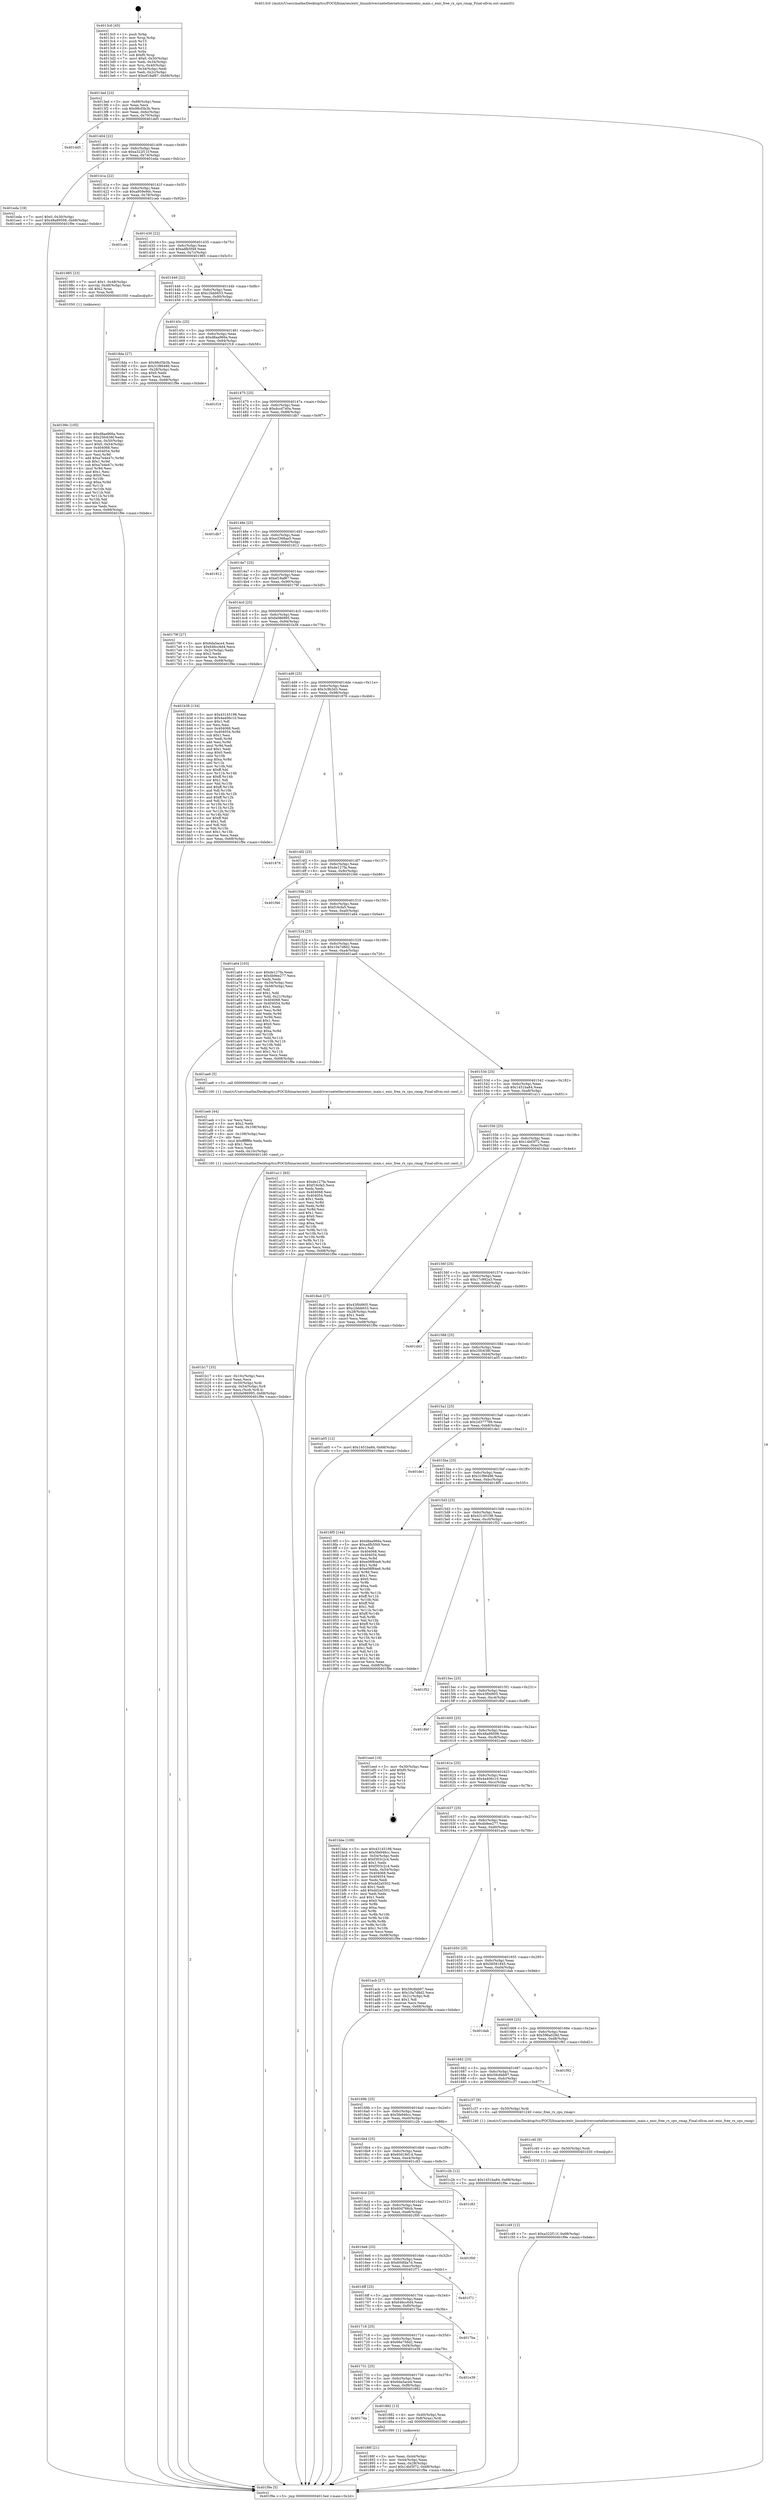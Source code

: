 digraph "0x4013c0" {
  label = "0x4013c0 (/mnt/c/Users/mathe/Desktop/tcc/POCII/binaries/extr_linuxdriversnetethernetciscoenicenic_main.c_enic_free_rx_cpu_rmap_Final-ollvm.out::main(0))"
  labelloc = "t"
  node[shape=record]

  Entry [label="",width=0.3,height=0.3,shape=circle,fillcolor=black,style=filled]
  "0x4013ed" [label="{
     0x4013ed [23]\l
     | [instrs]\l
     &nbsp;&nbsp;0x4013ed \<+3\>: mov -0x68(%rbp),%eax\l
     &nbsp;&nbsp;0x4013f0 \<+2\>: mov %eax,%ecx\l
     &nbsp;&nbsp;0x4013f2 \<+6\>: sub $0x98cf3b3b,%ecx\l
     &nbsp;&nbsp;0x4013f8 \<+3\>: mov %eax,-0x6c(%rbp)\l
     &nbsp;&nbsp;0x4013fb \<+3\>: mov %ecx,-0x70(%rbp)\l
     &nbsp;&nbsp;0x4013fe \<+6\>: je 0000000000401dd5 \<main+0xa15\>\l
  }"]
  "0x401dd5" [label="{
     0x401dd5\l
  }", style=dashed]
  "0x401404" [label="{
     0x401404 [22]\l
     | [instrs]\l
     &nbsp;&nbsp;0x401404 \<+5\>: jmp 0000000000401409 \<main+0x49\>\l
     &nbsp;&nbsp;0x401409 \<+3\>: mov -0x6c(%rbp),%eax\l
     &nbsp;&nbsp;0x40140c \<+5\>: sub $0xa322f11f,%eax\l
     &nbsp;&nbsp;0x401411 \<+3\>: mov %eax,-0x74(%rbp)\l
     &nbsp;&nbsp;0x401414 \<+6\>: je 0000000000401eda \<main+0xb1a\>\l
  }"]
  Exit [label="",width=0.3,height=0.3,shape=circle,fillcolor=black,style=filled,peripheries=2]
  "0x401eda" [label="{
     0x401eda [19]\l
     | [instrs]\l
     &nbsp;&nbsp;0x401eda \<+7\>: movl $0x0,-0x30(%rbp)\l
     &nbsp;&nbsp;0x401ee1 \<+7\>: movl $0x48a89598,-0x68(%rbp)\l
     &nbsp;&nbsp;0x401ee8 \<+5\>: jmp 0000000000401f9e \<main+0xbde\>\l
  }"]
  "0x40141a" [label="{
     0x40141a [22]\l
     | [instrs]\l
     &nbsp;&nbsp;0x40141a \<+5\>: jmp 000000000040141f \<main+0x5f\>\l
     &nbsp;&nbsp;0x40141f \<+3\>: mov -0x6c(%rbp),%eax\l
     &nbsp;&nbsp;0x401422 \<+5\>: sub $0xa959e9dc,%eax\l
     &nbsp;&nbsp;0x401427 \<+3\>: mov %eax,-0x78(%rbp)\l
     &nbsp;&nbsp;0x40142a \<+6\>: je 0000000000401ceb \<main+0x92b\>\l
  }"]
  "0x401c49" [label="{
     0x401c49 [12]\l
     | [instrs]\l
     &nbsp;&nbsp;0x401c49 \<+7\>: movl $0xa322f11f,-0x68(%rbp)\l
     &nbsp;&nbsp;0x401c50 \<+5\>: jmp 0000000000401f9e \<main+0xbde\>\l
  }"]
  "0x401ceb" [label="{
     0x401ceb\l
  }", style=dashed]
  "0x401430" [label="{
     0x401430 [22]\l
     | [instrs]\l
     &nbsp;&nbsp;0x401430 \<+5\>: jmp 0000000000401435 \<main+0x75\>\l
     &nbsp;&nbsp;0x401435 \<+3\>: mov -0x6c(%rbp),%eax\l
     &nbsp;&nbsp;0x401438 \<+5\>: sub $0xadfb5f49,%eax\l
     &nbsp;&nbsp;0x40143d \<+3\>: mov %eax,-0x7c(%rbp)\l
     &nbsp;&nbsp;0x401440 \<+6\>: je 0000000000401985 \<main+0x5c5\>\l
  }"]
  "0x401c40" [label="{
     0x401c40 [9]\l
     | [instrs]\l
     &nbsp;&nbsp;0x401c40 \<+4\>: mov -0x50(%rbp),%rdi\l
     &nbsp;&nbsp;0x401c44 \<+5\>: call 0000000000401030 \<free@plt\>\l
     | [calls]\l
     &nbsp;&nbsp;0x401030 \{1\} (unknown)\l
  }"]
  "0x401985" [label="{
     0x401985 [23]\l
     | [instrs]\l
     &nbsp;&nbsp;0x401985 \<+7\>: movl $0x1,-0x48(%rbp)\l
     &nbsp;&nbsp;0x40198c \<+4\>: movslq -0x48(%rbp),%rax\l
     &nbsp;&nbsp;0x401990 \<+4\>: shl $0x2,%rax\l
     &nbsp;&nbsp;0x401994 \<+3\>: mov %rax,%rdi\l
     &nbsp;&nbsp;0x401997 \<+5\>: call 0000000000401050 \<malloc@plt\>\l
     | [calls]\l
     &nbsp;&nbsp;0x401050 \{1\} (unknown)\l
  }"]
  "0x401446" [label="{
     0x401446 [22]\l
     | [instrs]\l
     &nbsp;&nbsp;0x401446 \<+5\>: jmp 000000000040144b \<main+0x8b\>\l
     &nbsp;&nbsp;0x40144b \<+3\>: mov -0x6c(%rbp),%eax\l
     &nbsp;&nbsp;0x40144e \<+5\>: sub $0xc2bbb653,%eax\l
     &nbsp;&nbsp;0x401453 \<+3\>: mov %eax,-0x80(%rbp)\l
     &nbsp;&nbsp;0x401456 \<+6\>: je 00000000004018da \<main+0x51a\>\l
  }"]
  "0x401b17" [label="{
     0x401b17 [33]\l
     | [instrs]\l
     &nbsp;&nbsp;0x401b17 \<+6\>: mov -0x10c(%rbp),%ecx\l
     &nbsp;&nbsp;0x401b1d \<+3\>: imul %eax,%ecx\l
     &nbsp;&nbsp;0x401b20 \<+4\>: mov -0x50(%rbp),%rdi\l
     &nbsp;&nbsp;0x401b24 \<+4\>: movslq -0x54(%rbp),%r8\l
     &nbsp;&nbsp;0x401b28 \<+4\>: mov %ecx,(%rdi,%r8,4)\l
     &nbsp;&nbsp;0x401b2c \<+7\>: movl $0xfa086995,-0x68(%rbp)\l
     &nbsp;&nbsp;0x401b33 \<+5\>: jmp 0000000000401f9e \<main+0xbde\>\l
  }"]
  "0x4018da" [label="{
     0x4018da [27]\l
     | [instrs]\l
     &nbsp;&nbsp;0x4018da \<+5\>: mov $0x98cf3b3b,%eax\l
     &nbsp;&nbsp;0x4018df \<+5\>: mov $0x31f86486,%ecx\l
     &nbsp;&nbsp;0x4018e4 \<+3\>: mov -0x28(%rbp),%edx\l
     &nbsp;&nbsp;0x4018e7 \<+3\>: cmp $0x0,%edx\l
     &nbsp;&nbsp;0x4018ea \<+3\>: cmove %ecx,%eax\l
     &nbsp;&nbsp;0x4018ed \<+3\>: mov %eax,-0x68(%rbp)\l
     &nbsp;&nbsp;0x4018f0 \<+5\>: jmp 0000000000401f9e \<main+0xbde\>\l
  }"]
  "0x40145c" [label="{
     0x40145c [25]\l
     | [instrs]\l
     &nbsp;&nbsp;0x40145c \<+5\>: jmp 0000000000401461 \<main+0xa1\>\l
     &nbsp;&nbsp;0x401461 \<+3\>: mov -0x6c(%rbp),%eax\l
     &nbsp;&nbsp;0x401464 \<+5\>: sub $0xd8aa966a,%eax\l
     &nbsp;&nbsp;0x401469 \<+6\>: mov %eax,-0x84(%rbp)\l
     &nbsp;&nbsp;0x40146f \<+6\>: je 0000000000401f18 \<main+0xb58\>\l
  }"]
  "0x401aeb" [label="{
     0x401aeb [44]\l
     | [instrs]\l
     &nbsp;&nbsp;0x401aeb \<+2\>: xor %ecx,%ecx\l
     &nbsp;&nbsp;0x401aed \<+5\>: mov $0x2,%edx\l
     &nbsp;&nbsp;0x401af2 \<+6\>: mov %edx,-0x108(%rbp)\l
     &nbsp;&nbsp;0x401af8 \<+1\>: cltd\l
     &nbsp;&nbsp;0x401af9 \<+6\>: mov -0x108(%rbp),%esi\l
     &nbsp;&nbsp;0x401aff \<+2\>: idiv %esi\l
     &nbsp;&nbsp;0x401b01 \<+6\>: imul $0xfffffffe,%edx,%edx\l
     &nbsp;&nbsp;0x401b07 \<+3\>: sub $0x1,%ecx\l
     &nbsp;&nbsp;0x401b0a \<+2\>: sub %ecx,%edx\l
     &nbsp;&nbsp;0x401b0c \<+6\>: mov %edx,-0x10c(%rbp)\l
     &nbsp;&nbsp;0x401b12 \<+5\>: call 0000000000401160 \<next_i\>\l
     | [calls]\l
     &nbsp;&nbsp;0x401160 \{1\} (/mnt/c/Users/mathe/Desktop/tcc/POCII/binaries/extr_linuxdriversnetethernetciscoenicenic_main.c_enic_free_rx_cpu_rmap_Final-ollvm.out::next_i)\l
  }"]
  "0x401f18" [label="{
     0x401f18\l
  }", style=dashed]
  "0x401475" [label="{
     0x401475 [25]\l
     | [instrs]\l
     &nbsp;&nbsp;0x401475 \<+5\>: jmp 000000000040147a \<main+0xba\>\l
     &nbsp;&nbsp;0x40147a \<+3\>: mov -0x6c(%rbp),%eax\l
     &nbsp;&nbsp;0x40147d \<+5\>: sub $0xdccd740a,%eax\l
     &nbsp;&nbsp;0x401482 \<+6\>: mov %eax,-0x88(%rbp)\l
     &nbsp;&nbsp;0x401488 \<+6\>: je 0000000000401db7 \<main+0x9f7\>\l
  }"]
  "0x40199c" [label="{
     0x40199c [105]\l
     | [instrs]\l
     &nbsp;&nbsp;0x40199c \<+5\>: mov $0xd8aa966a,%ecx\l
     &nbsp;&nbsp;0x4019a1 \<+5\>: mov $0x25fc638f,%edx\l
     &nbsp;&nbsp;0x4019a6 \<+4\>: mov %rax,-0x50(%rbp)\l
     &nbsp;&nbsp;0x4019aa \<+7\>: movl $0x0,-0x54(%rbp)\l
     &nbsp;&nbsp;0x4019b1 \<+7\>: mov 0x404068,%esi\l
     &nbsp;&nbsp;0x4019b8 \<+8\>: mov 0x404054,%r8d\l
     &nbsp;&nbsp;0x4019c0 \<+3\>: mov %esi,%r9d\l
     &nbsp;&nbsp;0x4019c3 \<+7\>: add $0xa7e4e47c,%r9d\l
     &nbsp;&nbsp;0x4019ca \<+4\>: sub $0x1,%r9d\l
     &nbsp;&nbsp;0x4019ce \<+7\>: sub $0xa7e4e47c,%r9d\l
     &nbsp;&nbsp;0x4019d5 \<+4\>: imul %r9d,%esi\l
     &nbsp;&nbsp;0x4019d9 \<+3\>: and $0x1,%esi\l
     &nbsp;&nbsp;0x4019dc \<+3\>: cmp $0x0,%esi\l
     &nbsp;&nbsp;0x4019df \<+4\>: sete %r10b\l
     &nbsp;&nbsp;0x4019e3 \<+4\>: cmp $0xa,%r8d\l
     &nbsp;&nbsp;0x4019e7 \<+4\>: setl %r11b\l
     &nbsp;&nbsp;0x4019eb \<+3\>: mov %r10b,%bl\l
     &nbsp;&nbsp;0x4019ee \<+3\>: and %r11b,%bl\l
     &nbsp;&nbsp;0x4019f1 \<+3\>: xor %r11b,%r10b\l
     &nbsp;&nbsp;0x4019f4 \<+3\>: or %r10b,%bl\l
     &nbsp;&nbsp;0x4019f7 \<+3\>: test $0x1,%bl\l
     &nbsp;&nbsp;0x4019fa \<+3\>: cmovne %edx,%ecx\l
     &nbsp;&nbsp;0x4019fd \<+3\>: mov %ecx,-0x68(%rbp)\l
     &nbsp;&nbsp;0x401a00 \<+5\>: jmp 0000000000401f9e \<main+0xbde\>\l
  }"]
  "0x401db7" [label="{
     0x401db7\l
  }", style=dashed]
  "0x40148e" [label="{
     0x40148e [25]\l
     | [instrs]\l
     &nbsp;&nbsp;0x40148e \<+5\>: jmp 0000000000401493 \<main+0xd3\>\l
     &nbsp;&nbsp;0x401493 \<+3\>: mov -0x6c(%rbp),%eax\l
     &nbsp;&nbsp;0x401496 \<+5\>: sub $0xe3368ae5,%eax\l
     &nbsp;&nbsp;0x40149b \<+6\>: mov %eax,-0x8c(%rbp)\l
     &nbsp;&nbsp;0x4014a1 \<+6\>: je 0000000000401812 \<main+0x452\>\l
  }"]
  "0x40188f" [label="{
     0x40188f [21]\l
     | [instrs]\l
     &nbsp;&nbsp;0x40188f \<+3\>: mov %eax,-0x44(%rbp)\l
     &nbsp;&nbsp;0x401892 \<+3\>: mov -0x44(%rbp),%eax\l
     &nbsp;&nbsp;0x401895 \<+3\>: mov %eax,-0x28(%rbp)\l
     &nbsp;&nbsp;0x401898 \<+7\>: movl $0x14bf3f72,-0x68(%rbp)\l
     &nbsp;&nbsp;0x40189f \<+5\>: jmp 0000000000401f9e \<main+0xbde\>\l
  }"]
  "0x401812" [label="{
     0x401812\l
  }", style=dashed]
  "0x4014a7" [label="{
     0x4014a7 [25]\l
     | [instrs]\l
     &nbsp;&nbsp;0x4014a7 \<+5\>: jmp 00000000004014ac \<main+0xec\>\l
     &nbsp;&nbsp;0x4014ac \<+3\>: mov -0x6c(%rbp),%eax\l
     &nbsp;&nbsp;0x4014af \<+5\>: sub $0xef18af87,%eax\l
     &nbsp;&nbsp;0x4014b4 \<+6\>: mov %eax,-0x90(%rbp)\l
     &nbsp;&nbsp;0x4014ba \<+6\>: je 000000000040179f \<main+0x3df\>\l
  }"]
  "0x40174a" [label="{
     0x40174a\l
  }", style=dashed]
  "0x40179f" [label="{
     0x40179f [27]\l
     | [instrs]\l
     &nbsp;&nbsp;0x40179f \<+5\>: mov $0x6da5ace4,%eax\l
     &nbsp;&nbsp;0x4017a4 \<+5\>: mov $0x646cc6d4,%ecx\l
     &nbsp;&nbsp;0x4017a9 \<+3\>: mov -0x2c(%rbp),%edx\l
     &nbsp;&nbsp;0x4017ac \<+3\>: cmp $0x2,%edx\l
     &nbsp;&nbsp;0x4017af \<+3\>: cmovne %ecx,%eax\l
     &nbsp;&nbsp;0x4017b2 \<+3\>: mov %eax,-0x68(%rbp)\l
     &nbsp;&nbsp;0x4017b5 \<+5\>: jmp 0000000000401f9e \<main+0xbde\>\l
  }"]
  "0x4014c0" [label="{
     0x4014c0 [25]\l
     | [instrs]\l
     &nbsp;&nbsp;0x4014c0 \<+5\>: jmp 00000000004014c5 \<main+0x105\>\l
     &nbsp;&nbsp;0x4014c5 \<+3\>: mov -0x6c(%rbp),%eax\l
     &nbsp;&nbsp;0x4014c8 \<+5\>: sub $0xfa086995,%eax\l
     &nbsp;&nbsp;0x4014cd \<+6\>: mov %eax,-0x94(%rbp)\l
     &nbsp;&nbsp;0x4014d3 \<+6\>: je 0000000000401b38 \<main+0x778\>\l
  }"]
  "0x401f9e" [label="{
     0x401f9e [5]\l
     | [instrs]\l
     &nbsp;&nbsp;0x401f9e \<+5\>: jmp 00000000004013ed \<main+0x2d\>\l
  }"]
  "0x4013c0" [label="{
     0x4013c0 [45]\l
     | [instrs]\l
     &nbsp;&nbsp;0x4013c0 \<+1\>: push %rbp\l
     &nbsp;&nbsp;0x4013c1 \<+3\>: mov %rsp,%rbp\l
     &nbsp;&nbsp;0x4013c4 \<+2\>: push %r15\l
     &nbsp;&nbsp;0x4013c6 \<+2\>: push %r14\l
     &nbsp;&nbsp;0x4013c8 \<+2\>: push %r12\l
     &nbsp;&nbsp;0x4013ca \<+1\>: push %rbx\l
     &nbsp;&nbsp;0x4013cb \<+7\>: sub $0xf0,%rsp\l
     &nbsp;&nbsp;0x4013d2 \<+7\>: movl $0x0,-0x30(%rbp)\l
     &nbsp;&nbsp;0x4013d9 \<+3\>: mov %edi,-0x34(%rbp)\l
     &nbsp;&nbsp;0x4013dc \<+4\>: mov %rsi,-0x40(%rbp)\l
     &nbsp;&nbsp;0x4013e0 \<+3\>: mov -0x34(%rbp),%edi\l
     &nbsp;&nbsp;0x4013e3 \<+3\>: mov %edi,-0x2c(%rbp)\l
     &nbsp;&nbsp;0x4013e6 \<+7\>: movl $0xef18af87,-0x68(%rbp)\l
  }"]
  "0x401882" [label="{
     0x401882 [13]\l
     | [instrs]\l
     &nbsp;&nbsp;0x401882 \<+4\>: mov -0x40(%rbp),%rax\l
     &nbsp;&nbsp;0x401886 \<+4\>: mov 0x8(%rax),%rdi\l
     &nbsp;&nbsp;0x40188a \<+5\>: call 0000000000401060 \<atoi@plt\>\l
     | [calls]\l
     &nbsp;&nbsp;0x401060 \{1\} (unknown)\l
  }"]
  "0x401b38" [label="{
     0x401b38 [134]\l
     | [instrs]\l
     &nbsp;&nbsp;0x401b38 \<+5\>: mov $0x43145198,%eax\l
     &nbsp;&nbsp;0x401b3d \<+5\>: mov $0x4a406c10,%ecx\l
     &nbsp;&nbsp;0x401b42 \<+2\>: mov $0x1,%dl\l
     &nbsp;&nbsp;0x401b44 \<+2\>: xor %esi,%esi\l
     &nbsp;&nbsp;0x401b46 \<+7\>: mov 0x404068,%edi\l
     &nbsp;&nbsp;0x401b4d \<+8\>: mov 0x404054,%r8d\l
     &nbsp;&nbsp;0x401b55 \<+3\>: sub $0x1,%esi\l
     &nbsp;&nbsp;0x401b58 \<+3\>: mov %edi,%r9d\l
     &nbsp;&nbsp;0x401b5b \<+3\>: add %esi,%r9d\l
     &nbsp;&nbsp;0x401b5e \<+4\>: imul %r9d,%edi\l
     &nbsp;&nbsp;0x401b62 \<+3\>: and $0x1,%edi\l
     &nbsp;&nbsp;0x401b65 \<+3\>: cmp $0x0,%edi\l
     &nbsp;&nbsp;0x401b68 \<+4\>: sete %r10b\l
     &nbsp;&nbsp;0x401b6c \<+4\>: cmp $0xa,%r8d\l
     &nbsp;&nbsp;0x401b70 \<+4\>: setl %r11b\l
     &nbsp;&nbsp;0x401b74 \<+3\>: mov %r10b,%bl\l
     &nbsp;&nbsp;0x401b77 \<+3\>: xor $0xff,%bl\l
     &nbsp;&nbsp;0x401b7a \<+3\>: mov %r11b,%r14b\l
     &nbsp;&nbsp;0x401b7d \<+4\>: xor $0xff,%r14b\l
     &nbsp;&nbsp;0x401b81 \<+3\>: xor $0x1,%dl\l
     &nbsp;&nbsp;0x401b84 \<+3\>: mov %bl,%r15b\l
     &nbsp;&nbsp;0x401b87 \<+4\>: and $0xff,%r15b\l
     &nbsp;&nbsp;0x401b8b \<+3\>: and %dl,%r10b\l
     &nbsp;&nbsp;0x401b8e \<+3\>: mov %r14b,%r12b\l
     &nbsp;&nbsp;0x401b91 \<+4\>: and $0xff,%r12b\l
     &nbsp;&nbsp;0x401b95 \<+3\>: and %dl,%r11b\l
     &nbsp;&nbsp;0x401b98 \<+3\>: or %r10b,%r15b\l
     &nbsp;&nbsp;0x401b9b \<+3\>: or %r11b,%r12b\l
     &nbsp;&nbsp;0x401b9e \<+3\>: xor %r12b,%r15b\l
     &nbsp;&nbsp;0x401ba1 \<+3\>: or %r14b,%bl\l
     &nbsp;&nbsp;0x401ba4 \<+3\>: xor $0xff,%bl\l
     &nbsp;&nbsp;0x401ba7 \<+3\>: or $0x1,%dl\l
     &nbsp;&nbsp;0x401baa \<+2\>: and %dl,%bl\l
     &nbsp;&nbsp;0x401bac \<+3\>: or %bl,%r15b\l
     &nbsp;&nbsp;0x401baf \<+4\>: test $0x1,%r15b\l
     &nbsp;&nbsp;0x401bb3 \<+3\>: cmovne %ecx,%eax\l
     &nbsp;&nbsp;0x401bb6 \<+3\>: mov %eax,-0x68(%rbp)\l
     &nbsp;&nbsp;0x401bb9 \<+5\>: jmp 0000000000401f9e \<main+0xbde\>\l
  }"]
  "0x4014d9" [label="{
     0x4014d9 [25]\l
     | [instrs]\l
     &nbsp;&nbsp;0x4014d9 \<+5\>: jmp 00000000004014de \<main+0x11e\>\l
     &nbsp;&nbsp;0x4014de \<+3\>: mov -0x6c(%rbp),%eax\l
     &nbsp;&nbsp;0x4014e1 \<+5\>: sub $0x3c9b3d3,%eax\l
     &nbsp;&nbsp;0x4014e6 \<+6\>: mov %eax,-0x98(%rbp)\l
     &nbsp;&nbsp;0x4014ec \<+6\>: je 0000000000401876 \<main+0x4b6\>\l
  }"]
  "0x401731" [label="{
     0x401731 [25]\l
     | [instrs]\l
     &nbsp;&nbsp;0x401731 \<+5\>: jmp 0000000000401736 \<main+0x376\>\l
     &nbsp;&nbsp;0x401736 \<+3\>: mov -0x6c(%rbp),%eax\l
     &nbsp;&nbsp;0x401739 \<+5\>: sub $0x6da5ace4,%eax\l
     &nbsp;&nbsp;0x40173e \<+6\>: mov %eax,-0xf8(%rbp)\l
     &nbsp;&nbsp;0x401744 \<+6\>: je 0000000000401882 \<main+0x4c2\>\l
  }"]
  "0x401876" [label="{
     0x401876\l
  }", style=dashed]
  "0x4014f2" [label="{
     0x4014f2 [25]\l
     | [instrs]\l
     &nbsp;&nbsp;0x4014f2 \<+5\>: jmp 00000000004014f7 \<main+0x137\>\l
     &nbsp;&nbsp;0x4014f7 \<+3\>: mov -0x6c(%rbp),%eax\l
     &nbsp;&nbsp;0x4014fa \<+5\>: sub $0xde127fa,%eax\l
     &nbsp;&nbsp;0x4014ff \<+6\>: mov %eax,-0x9c(%rbp)\l
     &nbsp;&nbsp;0x401505 \<+6\>: je 0000000000401f46 \<main+0xb86\>\l
  }"]
  "0x401e39" [label="{
     0x401e39\l
  }", style=dashed]
  "0x401f46" [label="{
     0x401f46\l
  }", style=dashed]
  "0x40150b" [label="{
     0x40150b [25]\l
     | [instrs]\l
     &nbsp;&nbsp;0x40150b \<+5\>: jmp 0000000000401510 \<main+0x150\>\l
     &nbsp;&nbsp;0x401510 \<+3\>: mov -0x6c(%rbp),%eax\l
     &nbsp;&nbsp;0x401513 \<+5\>: sub $0xf16cfa5,%eax\l
     &nbsp;&nbsp;0x401518 \<+6\>: mov %eax,-0xa0(%rbp)\l
     &nbsp;&nbsp;0x40151e \<+6\>: je 0000000000401a64 \<main+0x6a4\>\l
  }"]
  "0x401718" [label="{
     0x401718 [25]\l
     | [instrs]\l
     &nbsp;&nbsp;0x401718 \<+5\>: jmp 000000000040171d \<main+0x35d\>\l
     &nbsp;&nbsp;0x40171d \<+3\>: mov -0x6c(%rbp),%eax\l
     &nbsp;&nbsp;0x401720 \<+5\>: sub $0x66a756d2,%eax\l
     &nbsp;&nbsp;0x401725 \<+6\>: mov %eax,-0xf4(%rbp)\l
     &nbsp;&nbsp;0x40172b \<+6\>: je 0000000000401e39 \<main+0xa79\>\l
  }"]
  "0x401a64" [label="{
     0x401a64 [103]\l
     | [instrs]\l
     &nbsp;&nbsp;0x401a64 \<+5\>: mov $0xde127fa,%eax\l
     &nbsp;&nbsp;0x401a69 \<+5\>: mov $0x4b9ee277,%ecx\l
     &nbsp;&nbsp;0x401a6e \<+2\>: xor %edx,%edx\l
     &nbsp;&nbsp;0x401a70 \<+3\>: mov -0x54(%rbp),%esi\l
     &nbsp;&nbsp;0x401a73 \<+3\>: cmp -0x48(%rbp),%esi\l
     &nbsp;&nbsp;0x401a76 \<+4\>: setl %dil\l
     &nbsp;&nbsp;0x401a7a \<+4\>: and $0x1,%dil\l
     &nbsp;&nbsp;0x401a7e \<+4\>: mov %dil,-0x21(%rbp)\l
     &nbsp;&nbsp;0x401a82 \<+7\>: mov 0x404068,%esi\l
     &nbsp;&nbsp;0x401a89 \<+8\>: mov 0x404054,%r8d\l
     &nbsp;&nbsp;0x401a91 \<+3\>: sub $0x1,%edx\l
     &nbsp;&nbsp;0x401a94 \<+3\>: mov %esi,%r9d\l
     &nbsp;&nbsp;0x401a97 \<+3\>: add %edx,%r9d\l
     &nbsp;&nbsp;0x401a9a \<+4\>: imul %r9d,%esi\l
     &nbsp;&nbsp;0x401a9e \<+3\>: and $0x1,%esi\l
     &nbsp;&nbsp;0x401aa1 \<+3\>: cmp $0x0,%esi\l
     &nbsp;&nbsp;0x401aa4 \<+4\>: sete %dil\l
     &nbsp;&nbsp;0x401aa8 \<+4\>: cmp $0xa,%r8d\l
     &nbsp;&nbsp;0x401aac \<+4\>: setl %r10b\l
     &nbsp;&nbsp;0x401ab0 \<+3\>: mov %dil,%r11b\l
     &nbsp;&nbsp;0x401ab3 \<+3\>: and %r10b,%r11b\l
     &nbsp;&nbsp;0x401ab6 \<+3\>: xor %r10b,%dil\l
     &nbsp;&nbsp;0x401ab9 \<+3\>: or %dil,%r11b\l
     &nbsp;&nbsp;0x401abc \<+4\>: test $0x1,%r11b\l
     &nbsp;&nbsp;0x401ac0 \<+3\>: cmovne %ecx,%eax\l
     &nbsp;&nbsp;0x401ac3 \<+3\>: mov %eax,-0x68(%rbp)\l
     &nbsp;&nbsp;0x401ac6 \<+5\>: jmp 0000000000401f9e \<main+0xbde\>\l
  }"]
  "0x401524" [label="{
     0x401524 [25]\l
     | [instrs]\l
     &nbsp;&nbsp;0x401524 \<+5\>: jmp 0000000000401529 \<main+0x169\>\l
     &nbsp;&nbsp;0x401529 \<+3\>: mov -0x6c(%rbp),%eax\l
     &nbsp;&nbsp;0x40152c \<+5\>: sub $0x10a7d8d2,%eax\l
     &nbsp;&nbsp;0x401531 \<+6\>: mov %eax,-0xa4(%rbp)\l
     &nbsp;&nbsp;0x401537 \<+6\>: je 0000000000401ae6 \<main+0x726\>\l
  }"]
  "0x4017ba" [label="{
     0x4017ba\l
  }", style=dashed]
  "0x401ae6" [label="{
     0x401ae6 [5]\l
     | [instrs]\l
     &nbsp;&nbsp;0x401ae6 \<+5\>: call 0000000000401160 \<next_i\>\l
     | [calls]\l
     &nbsp;&nbsp;0x401160 \{1\} (/mnt/c/Users/mathe/Desktop/tcc/POCII/binaries/extr_linuxdriversnetethernetciscoenicenic_main.c_enic_free_rx_cpu_rmap_Final-ollvm.out::next_i)\l
  }"]
  "0x40153d" [label="{
     0x40153d [25]\l
     | [instrs]\l
     &nbsp;&nbsp;0x40153d \<+5\>: jmp 0000000000401542 \<main+0x182\>\l
     &nbsp;&nbsp;0x401542 \<+3\>: mov -0x6c(%rbp),%eax\l
     &nbsp;&nbsp;0x401545 \<+5\>: sub $0x1451ba84,%eax\l
     &nbsp;&nbsp;0x40154a \<+6\>: mov %eax,-0xa8(%rbp)\l
     &nbsp;&nbsp;0x401550 \<+6\>: je 0000000000401a11 \<main+0x651\>\l
  }"]
  "0x4016ff" [label="{
     0x4016ff [25]\l
     | [instrs]\l
     &nbsp;&nbsp;0x4016ff \<+5\>: jmp 0000000000401704 \<main+0x344\>\l
     &nbsp;&nbsp;0x401704 \<+3\>: mov -0x6c(%rbp),%eax\l
     &nbsp;&nbsp;0x401707 \<+5\>: sub $0x646cc6d4,%eax\l
     &nbsp;&nbsp;0x40170c \<+6\>: mov %eax,-0xf0(%rbp)\l
     &nbsp;&nbsp;0x401712 \<+6\>: je 00000000004017ba \<main+0x3fa\>\l
  }"]
  "0x401a11" [label="{
     0x401a11 [83]\l
     | [instrs]\l
     &nbsp;&nbsp;0x401a11 \<+5\>: mov $0xde127fa,%eax\l
     &nbsp;&nbsp;0x401a16 \<+5\>: mov $0xf16cfa5,%ecx\l
     &nbsp;&nbsp;0x401a1b \<+2\>: xor %edx,%edx\l
     &nbsp;&nbsp;0x401a1d \<+7\>: mov 0x404068,%esi\l
     &nbsp;&nbsp;0x401a24 \<+7\>: mov 0x404054,%edi\l
     &nbsp;&nbsp;0x401a2b \<+3\>: sub $0x1,%edx\l
     &nbsp;&nbsp;0x401a2e \<+3\>: mov %esi,%r8d\l
     &nbsp;&nbsp;0x401a31 \<+3\>: add %edx,%r8d\l
     &nbsp;&nbsp;0x401a34 \<+4\>: imul %r8d,%esi\l
     &nbsp;&nbsp;0x401a38 \<+3\>: and $0x1,%esi\l
     &nbsp;&nbsp;0x401a3b \<+3\>: cmp $0x0,%esi\l
     &nbsp;&nbsp;0x401a3e \<+4\>: sete %r9b\l
     &nbsp;&nbsp;0x401a42 \<+3\>: cmp $0xa,%edi\l
     &nbsp;&nbsp;0x401a45 \<+4\>: setl %r10b\l
     &nbsp;&nbsp;0x401a49 \<+3\>: mov %r9b,%r11b\l
     &nbsp;&nbsp;0x401a4c \<+3\>: and %r10b,%r11b\l
     &nbsp;&nbsp;0x401a4f \<+3\>: xor %r10b,%r9b\l
     &nbsp;&nbsp;0x401a52 \<+3\>: or %r9b,%r11b\l
     &nbsp;&nbsp;0x401a55 \<+4\>: test $0x1,%r11b\l
     &nbsp;&nbsp;0x401a59 \<+3\>: cmovne %ecx,%eax\l
     &nbsp;&nbsp;0x401a5c \<+3\>: mov %eax,-0x68(%rbp)\l
     &nbsp;&nbsp;0x401a5f \<+5\>: jmp 0000000000401f9e \<main+0xbde\>\l
  }"]
  "0x401556" [label="{
     0x401556 [25]\l
     | [instrs]\l
     &nbsp;&nbsp;0x401556 \<+5\>: jmp 000000000040155b \<main+0x19b\>\l
     &nbsp;&nbsp;0x40155b \<+3\>: mov -0x6c(%rbp),%eax\l
     &nbsp;&nbsp;0x40155e \<+5\>: sub $0x14bf3f72,%eax\l
     &nbsp;&nbsp;0x401563 \<+6\>: mov %eax,-0xac(%rbp)\l
     &nbsp;&nbsp;0x401569 \<+6\>: je 00000000004018a4 \<main+0x4e4\>\l
  }"]
  "0x401f71" [label="{
     0x401f71\l
  }", style=dashed]
  "0x4018a4" [label="{
     0x4018a4 [27]\l
     | [instrs]\l
     &nbsp;&nbsp;0x4018a4 \<+5\>: mov $0x43f0d905,%eax\l
     &nbsp;&nbsp;0x4018a9 \<+5\>: mov $0xc2bbb653,%ecx\l
     &nbsp;&nbsp;0x4018ae \<+3\>: mov -0x28(%rbp),%edx\l
     &nbsp;&nbsp;0x4018b1 \<+3\>: cmp $0x1,%edx\l
     &nbsp;&nbsp;0x4018b4 \<+3\>: cmovl %ecx,%eax\l
     &nbsp;&nbsp;0x4018b7 \<+3\>: mov %eax,-0x68(%rbp)\l
     &nbsp;&nbsp;0x4018ba \<+5\>: jmp 0000000000401f9e \<main+0xbde\>\l
  }"]
  "0x40156f" [label="{
     0x40156f [25]\l
     | [instrs]\l
     &nbsp;&nbsp;0x40156f \<+5\>: jmp 0000000000401574 \<main+0x1b4\>\l
     &nbsp;&nbsp;0x401574 \<+3\>: mov -0x6c(%rbp),%eax\l
     &nbsp;&nbsp;0x401577 \<+5\>: sub $0x17c992a3,%eax\l
     &nbsp;&nbsp;0x40157c \<+6\>: mov %eax,-0xb0(%rbp)\l
     &nbsp;&nbsp;0x401582 \<+6\>: je 0000000000401d43 \<main+0x983\>\l
  }"]
  "0x4016e6" [label="{
     0x4016e6 [25]\l
     | [instrs]\l
     &nbsp;&nbsp;0x4016e6 \<+5\>: jmp 00000000004016eb \<main+0x32b\>\l
     &nbsp;&nbsp;0x4016eb \<+3\>: mov -0x6c(%rbp),%eax\l
     &nbsp;&nbsp;0x4016ee \<+5\>: sub $0x60dfda7d,%eax\l
     &nbsp;&nbsp;0x4016f3 \<+6\>: mov %eax,-0xec(%rbp)\l
     &nbsp;&nbsp;0x4016f9 \<+6\>: je 0000000000401f71 \<main+0xbb1\>\l
  }"]
  "0x401d43" [label="{
     0x401d43\l
  }", style=dashed]
  "0x401588" [label="{
     0x401588 [25]\l
     | [instrs]\l
     &nbsp;&nbsp;0x401588 \<+5\>: jmp 000000000040158d \<main+0x1cd\>\l
     &nbsp;&nbsp;0x40158d \<+3\>: mov -0x6c(%rbp),%eax\l
     &nbsp;&nbsp;0x401590 \<+5\>: sub $0x25fc638f,%eax\l
     &nbsp;&nbsp;0x401595 \<+6\>: mov %eax,-0xb4(%rbp)\l
     &nbsp;&nbsp;0x40159b \<+6\>: je 0000000000401a05 \<main+0x645\>\l
  }"]
  "0x401f00" [label="{
     0x401f00\l
  }", style=dashed]
  "0x401a05" [label="{
     0x401a05 [12]\l
     | [instrs]\l
     &nbsp;&nbsp;0x401a05 \<+7\>: movl $0x1451ba84,-0x68(%rbp)\l
     &nbsp;&nbsp;0x401a0c \<+5\>: jmp 0000000000401f9e \<main+0xbde\>\l
  }"]
  "0x4015a1" [label="{
     0x4015a1 [25]\l
     | [instrs]\l
     &nbsp;&nbsp;0x4015a1 \<+5\>: jmp 00000000004015a6 \<main+0x1e6\>\l
     &nbsp;&nbsp;0x4015a6 \<+3\>: mov -0x6c(%rbp),%eax\l
     &nbsp;&nbsp;0x4015a9 \<+5\>: sub $0x2d377789,%eax\l
     &nbsp;&nbsp;0x4015ae \<+6\>: mov %eax,-0xb8(%rbp)\l
     &nbsp;&nbsp;0x4015b4 \<+6\>: je 0000000000401de1 \<main+0xa21\>\l
  }"]
  "0x4016cd" [label="{
     0x4016cd [25]\l
     | [instrs]\l
     &nbsp;&nbsp;0x4016cd \<+5\>: jmp 00000000004016d2 \<main+0x312\>\l
     &nbsp;&nbsp;0x4016d2 \<+3\>: mov -0x6c(%rbp),%eax\l
     &nbsp;&nbsp;0x4016d5 \<+5\>: sub $0x60d766cb,%eax\l
     &nbsp;&nbsp;0x4016da \<+6\>: mov %eax,-0xe8(%rbp)\l
     &nbsp;&nbsp;0x4016e0 \<+6\>: je 0000000000401f00 \<main+0xb40\>\l
  }"]
  "0x401de1" [label="{
     0x401de1\l
  }", style=dashed]
  "0x4015ba" [label="{
     0x4015ba [25]\l
     | [instrs]\l
     &nbsp;&nbsp;0x4015ba \<+5\>: jmp 00000000004015bf \<main+0x1ff\>\l
     &nbsp;&nbsp;0x4015bf \<+3\>: mov -0x6c(%rbp),%eax\l
     &nbsp;&nbsp;0x4015c2 \<+5\>: sub $0x31f86486,%eax\l
     &nbsp;&nbsp;0x4015c7 \<+6\>: mov %eax,-0xbc(%rbp)\l
     &nbsp;&nbsp;0x4015cd \<+6\>: je 00000000004018f5 \<main+0x535\>\l
  }"]
  "0x401c83" [label="{
     0x401c83\l
  }", style=dashed]
  "0x4018f5" [label="{
     0x4018f5 [144]\l
     | [instrs]\l
     &nbsp;&nbsp;0x4018f5 \<+5\>: mov $0xd8aa966a,%eax\l
     &nbsp;&nbsp;0x4018fa \<+5\>: mov $0xadfb5f49,%ecx\l
     &nbsp;&nbsp;0x4018ff \<+2\>: mov $0x1,%dl\l
     &nbsp;&nbsp;0x401901 \<+7\>: mov 0x404068,%esi\l
     &nbsp;&nbsp;0x401908 \<+7\>: mov 0x404054,%edi\l
     &nbsp;&nbsp;0x40190f \<+3\>: mov %esi,%r8d\l
     &nbsp;&nbsp;0x401912 \<+7\>: add $0xe08f84e8,%r8d\l
     &nbsp;&nbsp;0x401919 \<+4\>: sub $0x1,%r8d\l
     &nbsp;&nbsp;0x40191d \<+7\>: sub $0xe08f84e8,%r8d\l
     &nbsp;&nbsp;0x401924 \<+4\>: imul %r8d,%esi\l
     &nbsp;&nbsp;0x401928 \<+3\>: and $0x1,%esi\l
     &nbsp;&nbsp;0x40192b \<+3\>: cmp $0x0,%esi\l
     &nbsp;&nbsp;0x40192e \<+4\>: sete %r9b\l
     &nbsp;&nbsp;0x401932 \<+3\>: cmp $0xa,%edi\l
     &nbsp;&nbsp;0x401935 \<+4\>: setl %r10b\l
     &nbsp;&nbsp;0x401939 \<+3\>: mov %r9b,%r11b\l
     &nbsp;&nbsp;0x40193c \<+4\>: xor $0xff,%r11b\l
     &nbsp;&nbsp;0x401940 \<+3\>: mov %r10b,%bl\l
     &nbsp;&nbsp;0x401943 \<+3\>: xor $0xff,%bl\l
     &nbsp;&nbsp;0x401946 \<+3\>: xor $0x1,%dl\l
     &nbsp;&nbsp;0x401949 \<+3\>: mov %r11b,%r14b\l
     &nbsp;&nbsp;0x40194c \<+4\>: and $0xff,%r14b\l
     &nbsp;&nbsp;0x401950 \<+3\>: and %dl,%r9b\l
     &nbsp;&nbsp;0x401953 \<+3\>: mov %bl,%r15b\l
     &nbsp;&nbsp;0x401956 \<+4\>: and $0xff,%r15b\l
     &nbsp;&nbsp;0x40195a \<+3\>: and %dl,%r10b\l
     &nbsp;&nbsp;0x40195d \<+3\>: or %r9b,%r14b\l
     &nbsp;&nbsp;0x401960 \<+3\>: or %r10b,%r15b\l
     &nbsp;&nbsp;0x401963 \<+3\>: xor %r15b,%r14b\l
     &nbsp;&nbsp;0x401966 \<+3\>: or %bl,%r11b\l
     &nbsp;&nbsp;0x401969 \<+4\>: xor $0xff,%r11b\l
     &nbsp;&nbsp;0x40196d \<+3\>: or $0x1,%dl\l
     &nbsp;&nbsp;0x401970 \<+3\>: and %dl,%r11b\l
     &nbsp;&nbsp;0x401973 \<+3\>: or %r11b,%r14b\l
     &nbsp;&nbsp;0x401976 \<+4\>: test $0x1,%r14b\l
     &nbsp;&nbsp;0x40197a \<+3\>: cmovne %ecx,%eax\l
     &nbsp;&nbsp;0x40197d \<+3\>: mov %eax,-0x68(%rbp)\l
     &nbsp;&nbsp;0x401980 \<+5\>: jmp 0000000000401f9e \<main+0xbde\>\l
  }"]
  "0x4015d3" [label="{
     0x4015d3 [25]\l
     | [instrs]\l
     &nbsp;&nbsp;0x4015d3 \<+5\>: jmp 00000000004015d8 \<main+0x218\>\l
     &nbsp;&nbsp;0x4015d8 \<+3\>: mov -0x6c(%rbp),%eax\l
     &nbsp;&nbsp;0x4015db \<+5\>: sub $0x43145198,%eax\l
     &nbsp;&nbsp;0x4015e0 \<+6\>: mov %eax,-0xc0(%rbp)\l
     &nbsp;&nbsp;0x4015e6 \<+6\>: je 0000000000401f52 \<main+0xb92\>\l
  }"]
  "0x4016b4" [label="{
     0x4016b4 [25]\l
     | [instrs]\l
     &nbsp;&nbsp;0x4016b4 \<+5\>: jmp 00000000004016b9 \<main+0x2f9\>\l
     &nbsp;&nbsp;0x4016b9 \<+3\>: mov -0x6c(%rbp),%eax\l
     &nbsp;&nbsp;0x4016bc \<+5\>: sub $0x60d18d14,%eax\l
     &nbsp;&nbsp;0x4016c1 \<+6\>: mov %eax,-0xe4(%rbp)\l
     &nbsp;&nbsp;0x4016c7 \<+6\>: je 0000000000401c83 \<main+0x8c3\>\l
  }"]
  "0x401f52" [label="{
     0x401f52\l
  }", style=dashed]
  "0x4015ec" [label="{
     0x4015ec [25]\l
     | [instrs]\l
     &nbsp;&nbsp;0x4015ec \<+5\>: jmp 00000000004015f1 \<main+0x231\>\l
     &nbsp;&nbsp;0x4015f1 \<+3\>: mov -0x6c(%rbp),%eax\l
     &nbsp;&nbsp;0x4015f4 \<+5\>: sub $0x43f0d905,%eax\l
     &nbsp;&nbsp;0x4015f9 \<+6\>: mov %eax,-0xc4(%rbp)\l
     &nbsp;&nbsp;0x4015ff \<+6\>: je 00000000004018bf \<main+0x4ff\>\l
  }"]
  "0x401c2b" [label="{
     0x401c2b [12]\l
     | [instrs]\l
     &nbsp;&nbsp;0x401c2b \<+7\>: movl $0x1451ba84,-0x68(%rbp)\l
     &nbsp;&nbsp;0x401c32 \<+5\>: jmp 0000000000401f9e \<main+0xbde\>\l
  }"]
  "0x4018bf" [label="{
     0x4018bf\l
  }", style=dashed]
  "0x401605" [label="{
     0x401605 [25]\l
     | [instrs]\l
     &nbsp;&nbsp;0x401605 \<+5\>: jmp 000000000040160a \<main+0x24a\>\l
     &nbsp;&nbsp;0x40160a \<+3\>: mov -0x6c(%rbp),%eax\l
     &nbsp;&nbsp;0x40160d \<+5\>: sub $0x48a89598,%eax\l
     &nbsp;&nbsp;0x401612 \<+6\>: mov %eax,-0xc8(%rbp)\l
     &nbsp;&nbsp;0x401618 \<+6\>: je 0000000000401eed \<main+0xb2d\>\l
  }"]
  "0x40169b" [label="{
     0x40169b [25]\l
     | [instrs]\l
     &nbsp;&nbsp;0x40169b \<+5\>: jmp 00000000004016a0 \<main+0x2e0\>\l
     &nbsp;&nbsp;0x4016a0 \<+3\>: mov -0x6c(%rbp),%eax\l
     &nbsp;&nbsp;0x4016a3 \<+5\>: sub $0x5fe946cc,%eax\l
     &nbsp;&nbsp;0x4016a8 \<+6\>: mov %eax,-0xe0(%rbp)\l
     &nbsp;&nbsp;0x4016ae \<+6\>: je 0000000000401c2b \<main+0x86b\>\l
  }"]
  "0x401eed" [label="{
     0x401eed [19]\l
     | [instrs]\l
     &nbsp;&nbsp;0x401eed \<+3\>: mov -0x30(%rbp),%eax\l
     &nbsp;&nbsp;0x401ef0 \<+7\>: add $0xf0,%rsp\l
     &nbsp;&nbsp;0x401ef7 \<+1\>: pop %rbx\l
     &nbsp;&nbsp;0x401ef8 \<+2\>: pop %r12\l
     &nbsp;&nbsp;0x401efa \<+2\>: pop %r14\l
     &nbsp;&nbsp;0x401efc \<+2\>: pop %r15\l
     &nbsp;&nbsp;0x401efe \<+1\>: pop %rbp\l
     &nbsp;&nbsp;0x401eff \<+1\>: ret\l
  }"]
  "0x40161e" [label="{
     0x40161e [25]\l
     | [instrs]\l
     &nbsp;&nbsp;0x40161e \<+5\>: jmp 0000000000401623 \<main+0x263\>\l
     &nbsp;&nbsp;0x401623 \<+3\>: mov -0x6c(%rbp),%eax\l
     &nbsp;&nbsp;0x401626 \<+5\>: sub $0x4a406c10,%eax\l
     &nbsp;&nbsp;0x40162b \<+6\>: mov %eax,-0xcc(%rbp)\l
     &nbsp;&nbsp;0x401631 \<+6\>: je 0000000000401bbe \<main+0x7fe\>\l
  }"]
  "0x401c37" [label="{
     0x401c37 [9]\l
     | [instrs]\l
     &nbsp;&nbsp;0x401c37 \<+4\>: mov -0x50(%rbp),%rdi\l
     &nbsp;&nbsp;0x401c3b \<+5\>: call 0000000000401240 \<enic_free_rx_cpu_rmap\>\l
     | [calls]\l
     &nbsp;&nbsp;0x401240 \{1\} (/mnt/c/Users/mathe/Desktop/tcc/POCII/binaries/extr_linuxdriversnetethernetciscoenicenic_main.c_enic_free_rx_cpu_rmap_Final-ollvm.out::enic_free_rx_cpu_rmap)\l
  }"]
  "0x401bbe" [label="{
     0x401bbe [109]\l
     | [instrs]\l
     &nbsp;&nbsp;0x401bbe \<+5\>: mov $0x43145198,%eax\l
     &nbsp;&nbsp;0x401bc3 \<+5\>: mov $0x5fe946cc,%ecx\l
     &nbsp;&nbsp;0x401bc8 \<+3\>: mov -0x54(%rbp),%edx\l
     &nbsp;&nbsp;0x401bcb \<+6\>: sub $0xf303c2c4,%edx\l
     &nbsp;&nbsp;0x401bd1 \<+3\>: add $0x1,%edx\l
     &nbsp;&nbsp;0x401bd4 \<+6\>: add $0xf303c2c4,%edx\l
     &nbsp;&nbsp;0x401bda \<+3\>: mov %edx,-0x54(%rbp)\l
     &nbsp;&nbsp;0x401bdd \<+7\>: mov 0x404068,%edx\l
     &nbsp;&nbsp;0x401be4 \<+7\>: mov 0x404054,%esi\l
     &nbsp;&nbsp;0x401beb \<+2\>: mov %edx,%edi\l
     &nbsp;&nbsp;0x401bed \<+6\>: sub $0xdd2a5502,%edi\l
     &nbsp;&nbsp;0x401bf3 \<+3\>: sub $0x1,%edi\l
     &nbsp;&nbsp;0x401bf6 \<+6\>: add $0xdd2a5502,%edi\l
     &nbsp;&nbsp;0x401bfc \<+3\>: imul %edi,%edx\l
     &nbsp;&nbsp;0x401bff \<+3\>: and $0x1,%edx\l
     &nbsp;&nbsp;0x401c02 \<+3\>: cmp $0x0,%edx\l
     &nbsp;&nbsp;0x401c05 \<+4\>: sete %r8b\l
     &nbsp;&nbsp;0x401c09 \<+3\>: cmp $0xa,%esi\l
     &nbsp;&nbsp;0x401c0c \<+4\>: setl %r9b\l
     &nbsp;&nbsp;0x401c10 \<+3\>: mov %r8b,%r10b\l
     &nbsp;&nbsp;0x401c13 \<+3\>: and %r9b,%r10b\l
     &nbsp;&nbsp;0x401c16 \<+3\>: xor %r9b,%r8b\l
     &nbsp;&nbsp;0x401c19 \<+3\>: or %r8b,%r10b\l
     &nbsp;&nbsp;0x401c1c \<+4\>: test $0x1,%r10b\l
     &nbsp;&nbsp;0x401c20 \<+3\>: cmovne %ecx,%eax\l
     &nbsp;&nbsp;0x401c23 \<+3\>: mov %eax,-0x68(%rbp)\l
     &nbsp;&nbsp;0x401c26 \<+5\>: jmp 0000000000401f9e \<main+0xbde\>\l
  }"]
  "0x401637" [label="{
     0x401637 [25]\l
     | [instrs]\l
     &nbsp;&nbsp;0x401637 \<+5\>: jmp 000000000040163c \<main+0x27c\>\l
     &nbsp;&nbsp;0x40163c \<+3\>: mov -0x6c(%rbp),%eax\l
     &nbsp;&nbsp;0x40163f \<+5\>: sub $0x4b9ee277,%eax\l
     &nbsp;&nbsp;0x401644 \<+6\>: mov %eax,-0xd0(%rbp)\l
     &nbsp;&nbsp;0x40164a \<+6\>: je 0000000000401acb \<main+0x70b\>\l
  }"]
  "0x401682" [label="{
     0x401682 [25]\l
     | [instrs]\l
     &nbsp;&nbsp;0x401682 \<+5\>: jmp 0000000000401687 \<main+0x2c7\>\l
     &nbsp;&nbsp;0x401687 \<+3\>: mov -0x6c(%rbp),%eax\l
     &nbsp;&nbsp;0x40168a \<+5\>: sub $0x59c6bb97,%eax\l
     &nbsp;&nbsp;0x40168f \<+6\>: mov %eax,-0xdc(%rbp)\l
     &nbsp;&nbsp;0x401695 \<+6\>: je 0000000000401c37 \<main+0x877\>\l
  }"]
  "0x401acb" [label="{
     0x401acb [27]\l
     | [instrs]\l
     &nbsp;&nbsp;0x401acb \<+5\>: mov $0x59c6bb97,%eax\l
     &nbsp;&nbsp;0x401ad0 \<+5\>: mov $0x10a7d8d2,%ecx\l
     &nbsp;&nbsp;0x401ad5 \<+3\>: mov -0x21(%rbp),%dl\l
     &nbsp;&nbsp;0x401ad8 \<+3\>: test $0x1,%dl\l
     &nbsp;&nbsp;0x401adb \<+3\>: cmovne %ecx,%eax\l
     &nbsp;&nbsp;0x401ade \<+3\>: mov %eax,-0x68(%rbp)\l
     &nbsp;&nbsp;0x401ae1 \<+5\>: jmp 0000000000401f9e \<main+0xbde\>\l
  }"]
  "0x401650" [label="{
     0x401650 [25]\l
     | [instrs]\l
     &nbsp;&nbsp;0x401650 \<+5\>: jmp 0000000000401655 \<main+0x295\>\l
     &nbsp;&nbsp;0x401655 \<+3\>: mov -0x6c(%rbp),%eax\l
     &nbsp;&nbsp;0x401658 \<+5\>: sub $0x56581845,%eax\l
     &nbsp;&nbsp;0x40165d \<+6\>: mov %eax,-0xd4(%rbp)\l
     &nbsp;&nbsp;0x401663 \<+6\>: je 0000000000401dab \<main+0x9eb\>\l
  }"]
  "0x401f92" [label="{
     0x401f92\l
  }", style=dashed]
  "0x401dab" [label="{
     0x401dab\l
  }", style=dashed]
  "0x401669" [label="{
     0x401669 [25]\l
     | [instrs]\l
     &nbsp;&nbsp;0x401669 \<+5\>: jmp 000000000040166e \<main+0x2ae\>\l
     &nbsp;&nbsp;0x40166e \<+3\>: mov -0x6c(%rbp),%eax\l
     &nbsp;&nbsp;0x401671 \<+5\>: sub $0x596a028d,%eax\l
     &nbsp;&nbsp;0x401676 \<+6\>: mov %eax,-0xd8(%rbp)\l
     &nbsp;&nbsp;0x40167c \<+6\>: je 0000000000401f92 \<main+0xbd2\>\l
  }"]
  Entry -> "0x4013c0" [label=" 1"]
  "0x4013ed" -> "0x401dd5" [label=" 0"]
  "0x4013ed" -> "0x401404" [label=" 20"]
  "0x401eed" -> Exit [label=" 1"]
  "0x401404" -> "0x401eda" [label=" 1"]
  "0x401404" -> "0x40141a" [label=" 19"]
  "0x401eda" -> "0x401f9e" [label=" 1"]
  "0x40141a" -> "0x401ceb" [label=" 0"]
  "0x40141a" -> "0x401430" [label=" 19"]
  "0x401c49" -> "0x401f9e" [label=" 1"]
  "0x401430" -> "0x401985" [label=" 1"]
  "0x401430" -> "0x401446" [label=" 18"]
  "0x401c40" -> "0x401c49" [label=" 1"]
  "0x401446" -> "0x4018da" [label=" 1"]
  "0x401446" -> "0x40145c" [label=" 17"]
  "0x401c37" -> "0x401c40" [label=" 1"]
  "0x40145c" -> "0x401f18" [label=" 0"]
  "0x40145c" -> "0x401475" [label=" 17"]
  "0x401c2b" -> "0x401f9e" [label=" 1"]
  "0x401475" -> "0x401db7" [label=" 0"]
  "0x401475" -> "0x40148e" [label=" 17"]
  "0x401bbe" -> "0x401f9e" [label=" 1"]
  "0x40148e" -> "0x401812" [label=" 0"]
  "0x40148e" -> "0x4014a7" [label=" 17"]
  "0x401b38" -> "0x401f9e" [label=" 1"]
  "0x4014a7" -> "0x40179f" [label=" 1"]
  "0x4014a7" -> "0x4014c0" [label=" 16"]
  "0x40179f" -> "0x401f9e" [label=" 1"]
  "0x4013c0" -> "0x4013ed" [label=" 1"]
  "0x401f9e" -> "0x4013ed" [label=" 19"]
  "0x401b17" -> "0x401f9e" [label=" 1"]
  "0x4014c0" -> "0x401b38" [label=" 1"]
  "0x4014c0" -> "0x4014d9" [label=" 15"]
  "0x401aeb" -> "0x401b17" [label=" 1"]
  "0x4014d9" -> "0x401876" [label=" 0"]
  "0x4014d9" -> "0x4014f2" [label=" 15"]
  "0x401acb" -> "0x401f9e" [label=" 2"]
  "0x4014f2" -> "0x401f46" [label=" 0"]
  "0x4014f2" -> "0x40150b" [label=" 15"]
  "0x401a64" -> "0x401f9e" [label=" 2"]
  "0x40150b" -> "0x401a64" [label=" 2"]
  "0x40150b" -> "0x401524" [label=" 13"]
  "0x401a05" -> "0x401f9e" [label=" 1"]
  "0x401524" -> "0x401ae6" [label=" 1"]
  "0x401524" -> "0x40153d" [label=" 12"]
  "0x40199c" -> "0x401f9e" [label=" 1"]
  "0x40153d" -> "0x401a11" [label=" 2"]
  "0x40153d" -> "0x401556" [label=" 10"]
  "0x4018f5" -> "0x401f9e" [label=" 1"]
  "0x401556" -> "0x4018a4" [label=" 1"]
  "0x401556" -> "0x40156f" [label=" 9"]
  "0x4018da" -> "0x401f9e" [label=" 1"]
  "0x40156f" -> "0x401d43" [label=" 0"]
  "0x40156f" -> "0x401588" [label=" 9"]
  "0x40188f" -> "0x401f9e" [label=" 1"]
  "0x401588" -> "0x401a05" [label=" 1"]
  "0x401588" -> "0x4015a1" [label=" 8"]
  "0x401882" -> "0x40188f" [label=" 1"]
  "0x4015a1" -> "0x401de1" [label=" 0"]
  "0x4015a1" -> "0x4015ba" [label=" 8"]
  "0x401731" -> "0x401882" [label=" 1"]
  "0x4015ba" -> "0x4018f5" [label=" 1"]
  "0x4015ba" -> "0x4015d3" [label=" 7"]
  "0x401ae6" -> "0x401aeb" [label=" 1"]
  "0x4015d3" -> "0x401f52" [label=" 0"]
  "0x4015d3" -> "0x4015ec" [label=" 7"]
  "0x401718" -> "0x401e39" [label=" 0"]
  "0x4015ec" -> "0x4018bf" [label=" 0"]
  "0x4015ec" -> "0x401605" [label=" 7"]
  "0x401a11" -> "0x401f9e" [label=" 2"]
  "0x401605" -> "0x401eed" [label=" 1"]
  "0x401605" -> "0x40161e" [label=" 6"]
  "0x4016ff" -> "0x4017ba" [label=" 0"]
  "0x40161e" -> "0x401bbe" [label=" 1"]
  "0x40161e" -> "0x401637" [label=" 5"]
  "0x401985" -> "0x40199c" [label=" 1"]
  "0x401637" -> "0x401acb" [label=" 2"]
  "0x401637" -> "0x401650" [label=" 3"]
  "0x4016e6" -> "0x401f71" [label=" 0"]
  "0x401650" -> "0x401dab" [label=" 0"]
  "0x401650" -> "0x401669" [label=" 3"]
  "0x4018a4" -> "0x401f9e" [label=" 1"]
  "0x401669" -> "0x401f92" [label=" 0"]
  "0x401669" -> "0x401682" [label=" 3"]
  "0x4016e6" -> "0x4016ff" [label=" 1"]
  "0x401682" -> "0x401c37" [label=" 1"]
  "0x401682" -> "0x40169b" [label=" 2"]
  "0x4016ff" -> "0x401718" [label=" 1"]
  "0x40169b" -> "0x401c2b" [label=" 1"]
  "0x40169b" -> "0x4016b4" [label=" 1"]
  "0x401718" -> "0x401731" [label=" 1"]
  "0x4016b4" -> "0x401c83" [label=" 0"]
  "0x4016b4" -> "0x4016cd" [label=" 1"]
  "0x401731" -> "0x40174a" [label=" 0"]
  "0x4016cd" -> "0x401f00" [label=" 0"]
  "0x4016cd" -> "0x4016e6" [label=" 1"]
}
